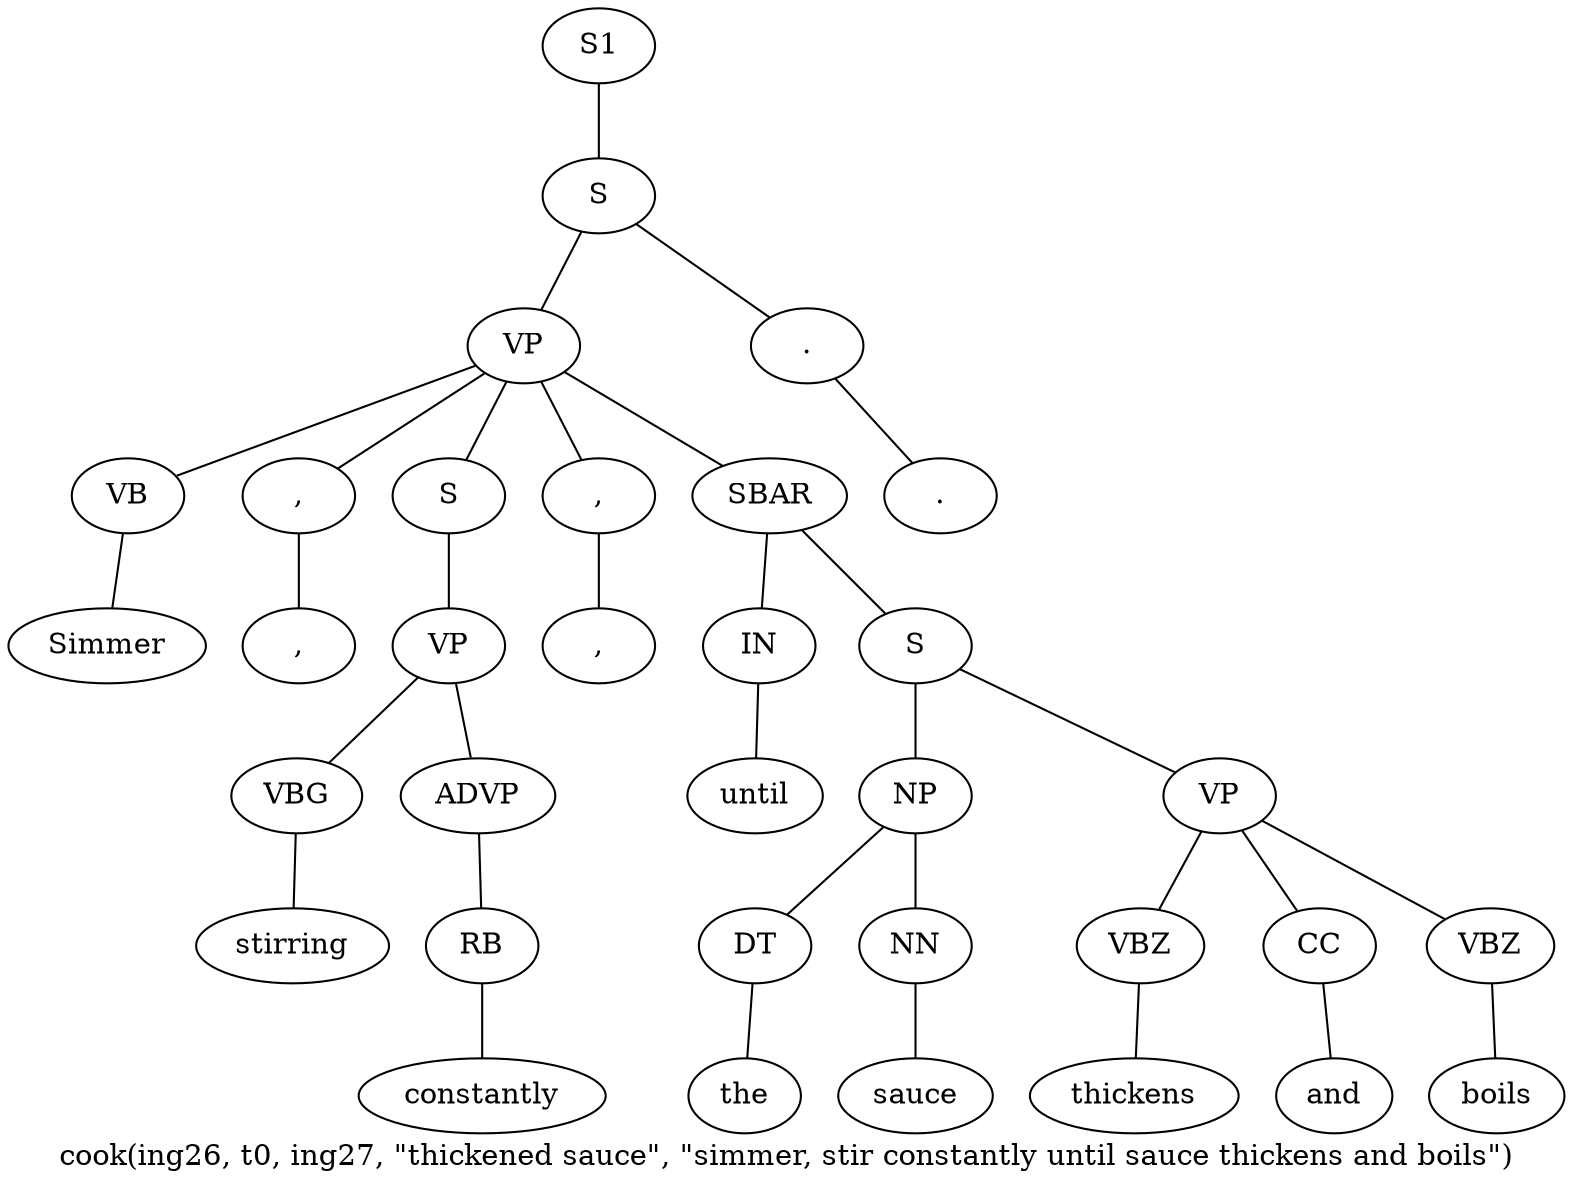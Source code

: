 graph SyntaxGraph {
	label = "cook(ing26, t0, ing27, \"thickened sauce\", \"simmer, stir constantly until sauce thickens and boils\")";
	Node0 [label="S1"];
	Node1 [label="S"];
	Node2 [label="VP"];
	Node3 [label="VB"];
	Node4 [label="Simmer"];
	Node5 [label=","];
	Node6 [label=","];
	Node7 [label="S"];
	Node8 [label="VP"];
	Node9 [label="VBG"];
	Node10 [label="stirring"];
	Node11 [label="ADVP"];
	Node12 [label="RB"];
	Node13 [label="constantly"];
	Node14 [label=","];
	Node15 [label=","];
	Node16 [label="SBAR"];
	Node17 [label="IN"];
	Node18 [label="until"];
	Node19 [label="S"];
	Node20 [label="NP"];
	Node21 [label="DT"];
	Node22 [label="the"];
	Node23 [label="NN"];
	Node24 [label="sauce"];
	Node25 [label="VP"];
	Node26 [label="VBZ"];
	Node27 [label="thickens"];
	Node28 [label="CC"];
	Node29 [label="and"];
	Node30 [label="VBZ"];
	Node31 [label="boils"];
	Node32 [label="."];
	Node33 [label="."];

	Node0 -- Node1;
	Node1 -- Node2;
	Node1 -- Node32;
	Node2 -- Node3;
	Node2 -- Node5;
	Node2 -- Node7;
	Node2 -- Node14;
	Node2 -- Node16;
	Node3 -- Node4;
	Node5 -- Node6;
	Node7 -- Node8;
	Node8 -- Node9;
	Node8 -- Node11;
	Node9 -- Node10;
	Node11 -- Node12;
	Node12 -- Node13;
	Node14 -- Node15;
	Node16 -- Node17;
	Node16 -- Node19;
	Node17 -- Node18;
	Node19 -- Node20;
	Node19 -- Node25;
	Node20 -- Node21;
	Node20 -- Node23;
	Node21 -- Node22;
	Node23 -- Node24;
	Node25 -- Node26;
	Node25 -- Node28;
	Node25 -- Node30;
	Node26 -- Node27;
	Node28 -- Node29;
	Node30 -- Node31;
	Node32 -- Node33;
}